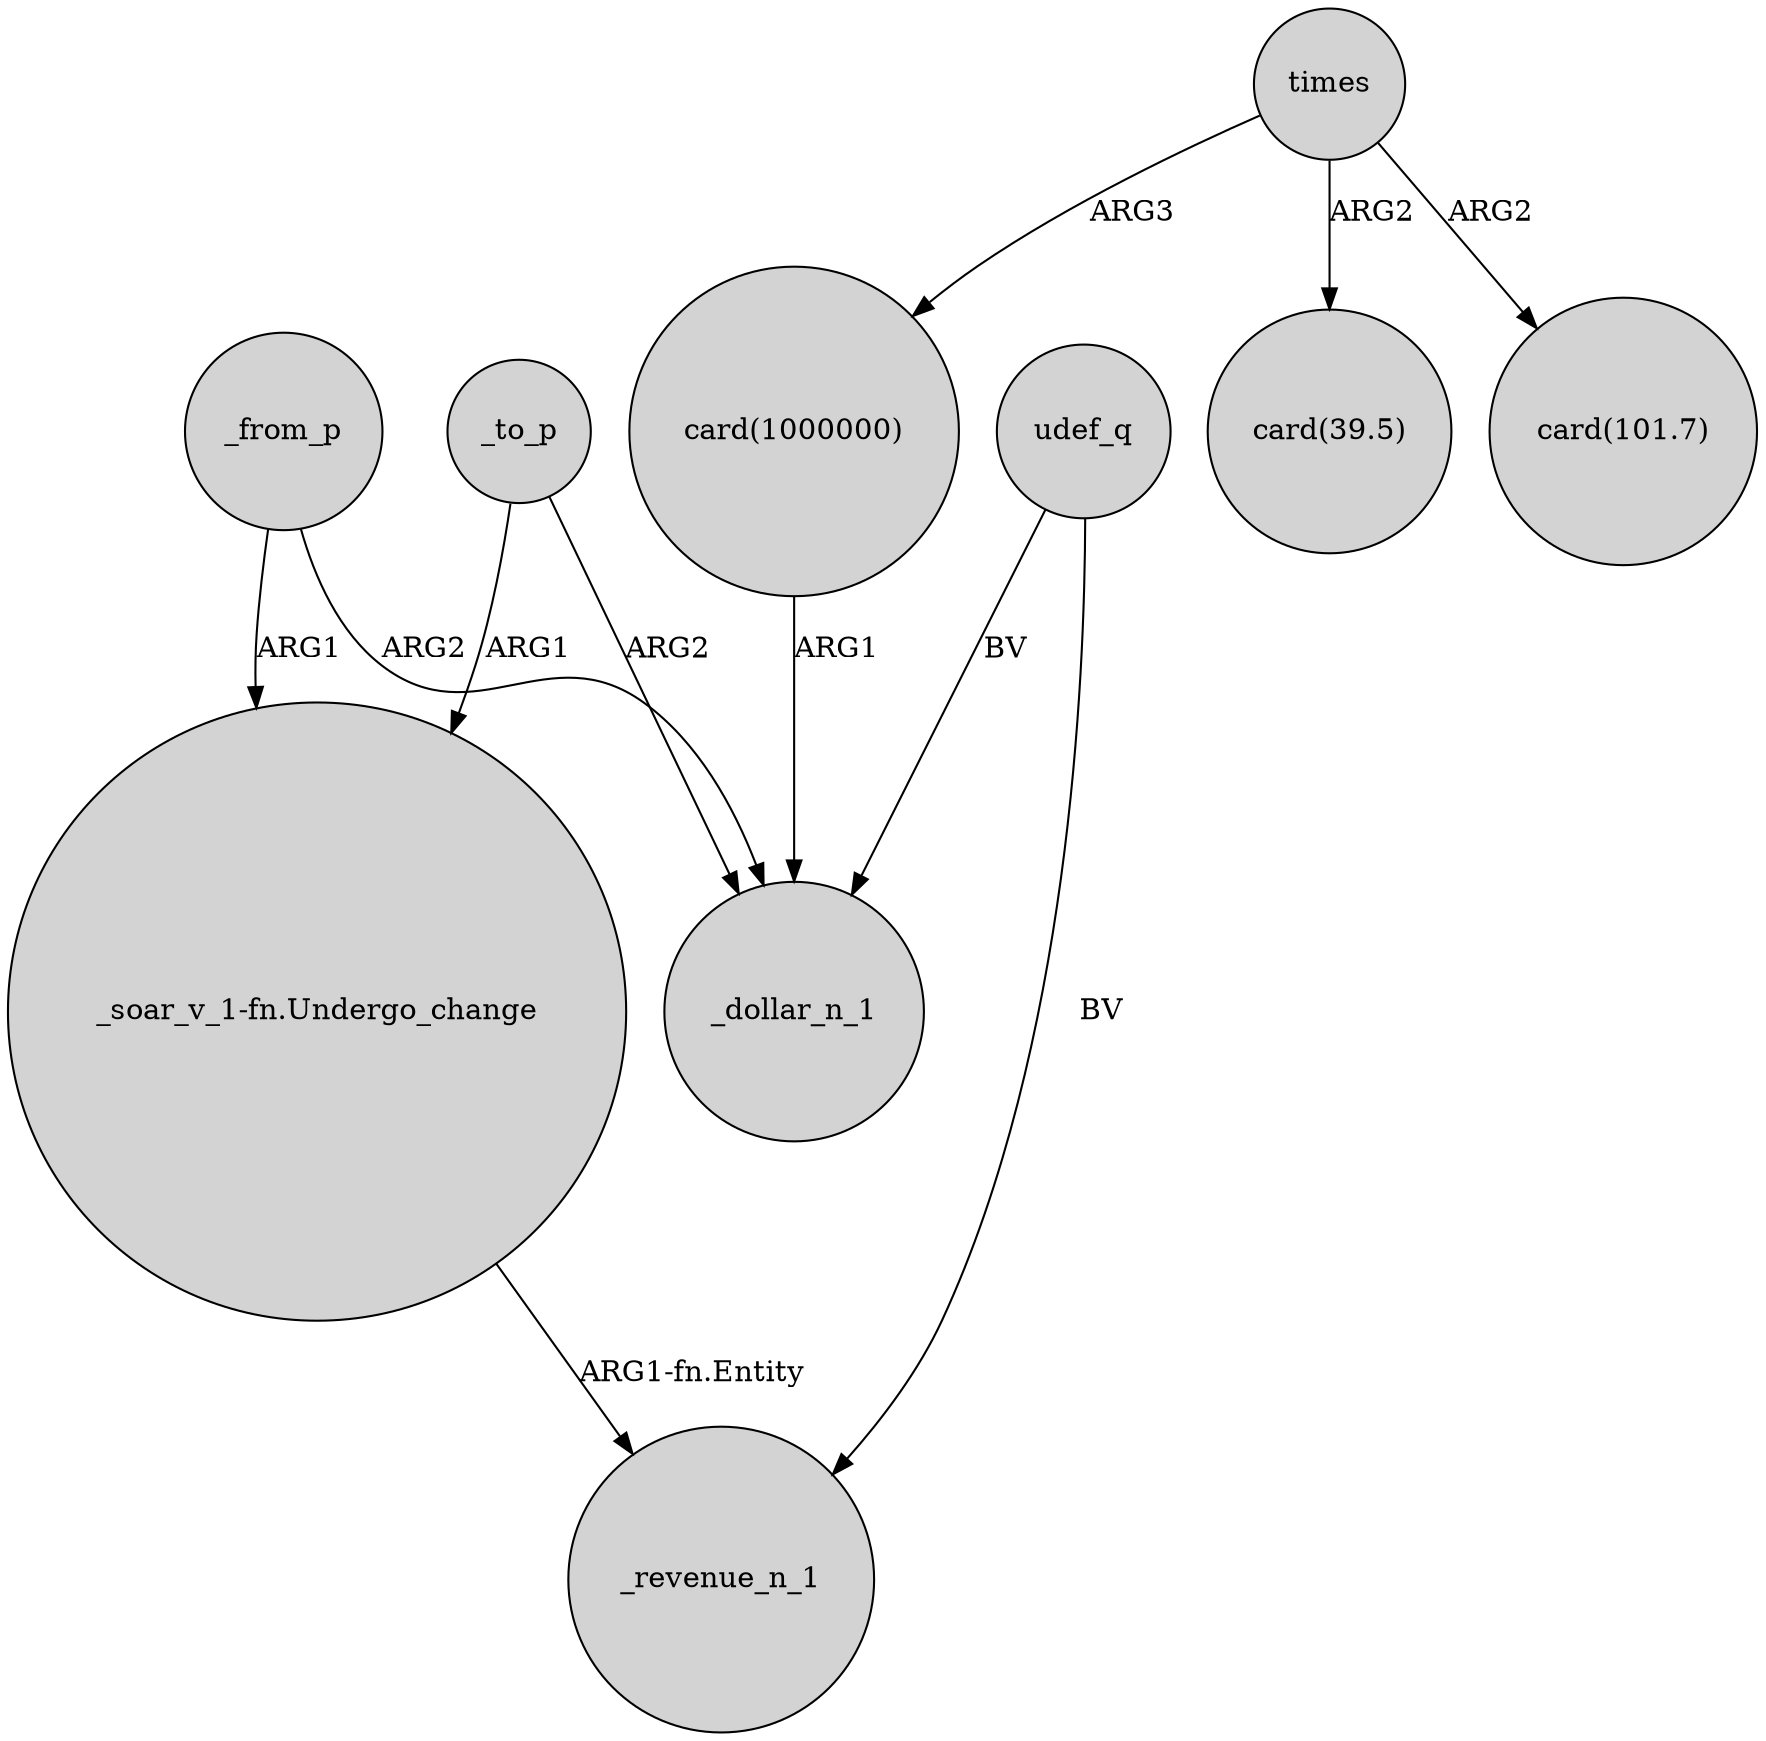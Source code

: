 digraph {
	node [shape=circle style=filled]
	times -> "card(1000000)" [label=ARG3]
	_to_p -> "_soar_v_1-fn.Undergo_change" [label=ARG1]
	_to_p -> _dollar_n_1 [label=ARG2]
	times -> "card(39.5)" [label=ARG2]
	udef_q -> _dollar_n_1 [label=BV]
	"card(1000000)" -> _dollar_n_1 [label=ARG1]
	udef_q -> _revenue_n_1 [label=BV]
	_from_p -> "_soar_v_1-fn.Undergo_change" [label=ARG1]
	_from_p -> _dollar_n_1 [label=ARG2]
	times -> "card(101.7)" [label=ARG2]
	"_soar_v_1-fn.Undergo_change" -> _revenue_n_1 [label="ARG1-fn.Entity"]
}

